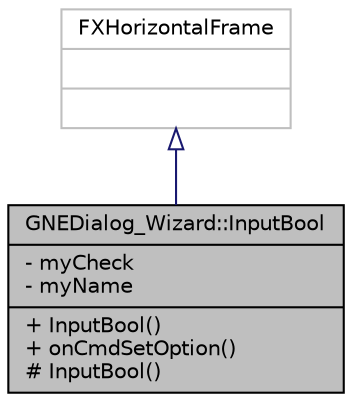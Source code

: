 digraph "GNEDialog_Wizard::InputBool"
{
  edge [fontname="Helvetica",fontsize="10",labelfontname="Helvetica",labelfontsize="10"];
  node [fontname="Helvetica",fontsize="10",shape=record];
  Node2 [label="{GNEDialog_Wizard::InputBool\n|- myCheck\l- myName\l|+ InputBool()\l+ onCmdSetOption()\l# InputBool()\l}",height=0.2,width=0.4,color="black", fillcolor="grey75", style="filled", fontcolor="black"];
  Node3 -> Node2 [dir="back",color="midnightblue",fontsize="10",style="solid",arrowtail="onormal",fontname="Helvetica"];
  Node3 [label="{FXHorizontalFrame\n||}",height=0.2,width=0.4,color="grey75", fillcolor="white", style="filled"];
}
